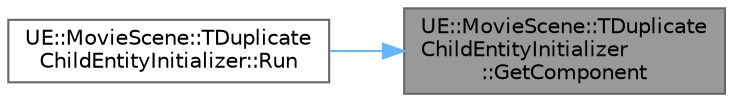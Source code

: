 digraph "UE::MovieScene::TDuplicateChildEntityInitializer::GetComponent"
{
 // INTERACTIVE_SVG=YES
 // LATEX_PDF_SIZE
  bgcolor="transparent";
  edge [fontname=Helvetica,fontsize=10,labelfontname=Helvetica,labelfontsize=10];
  node [fontname=Helvetica,fontsize=10,shape=box,height=0.2,width=0.4];
  rankdir="RL";
  Node1 [id="Node000001",label="UE::MovieScene::TDuplicate\lChildEntityInitializer\l::GetComponent",height=0.2,width=0.4,color="gray40", fillcolor="grey60", style="filled", fontcolor="black",tooltip=" "];
  Node1 -> Node2 [id="edge1_Node000001_Node000002",dir="back",color="steelblue1",style="solid",tooltip=" "];
  Node2 [id="Node000002",label="UE::MovieScene::TDuplicate\lChildEntityInitializer::Run",height=0.2,width=0.4,color="grey40", fillcolor="white", style="filled",URL="$d8/db0/structUE_1_1MovieScene_1_1TDuplicateChildEntityInitializer.html#ab2b0823d88594f6938a15d2e228d9ed7",tooltip=" "];
}
